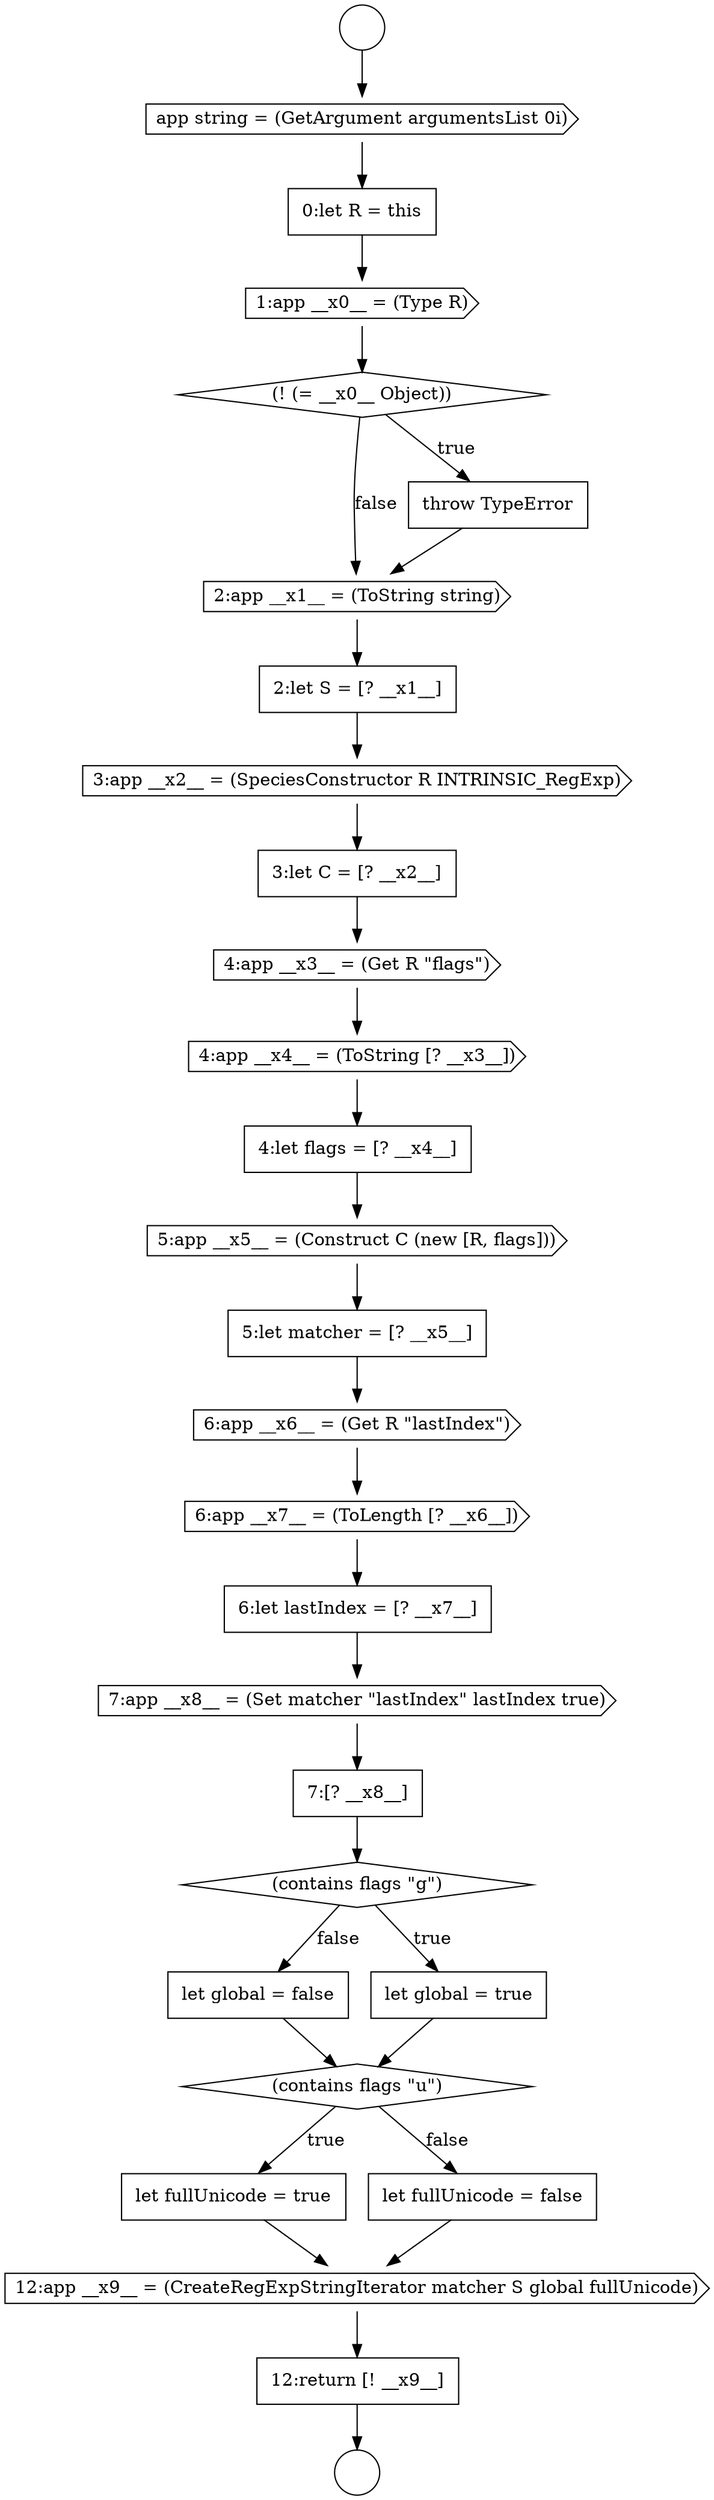 digraph {
  node15222 [shape=none, margin=0, label=<<font color="black">
    <table border="0" cellborder="1" cellspacing="0" cellpadding="10">
      <tr><td align="left">5:let matcher = [? __x5__]</td></tr>
    </table>
  </font>> color="black" fillcolor="white" style=filled]
  node15214 [shape=cds, label=<<font color="black">2:app __x1__ = (ToString string)</font>> color="black" fillcolor="white" style=filled]
  node15225 [shape=none, margin=0, label=<<font color="black">
    <table border="0" cellborder="1" cellspacing="0" cellpadding="10">
      <tr><td align="left">6:let lastIndex = [? __x7__]</td></tr>
    </table>
  </font>> color="black" fillcolor="white" style=filled]
  node15221 [shape=cds, label=<<font color="black">5:app __x5__ = (Construct C (new [R, flags]))</font>> color="black" fillcolor="white" style=filled]
  node15211 [shape=cds, label=<<font color="black">1:app __x0__ = (Type R)</font>> color="black" fillcolor="white" style=filled]
  node15215 [shape=none, margin=0, label=<<font color="black">
    <table border="0" cellborder="1" cellspacing="0" cellpadding="10">
      <tr><td align="left">2:let S = [? __x1__]</td></tr>
    </table>
  </font>> color="black" fillcolor="white" style=filled]
  node15226 [shape=cds, label=<<font color="black">7:app __x8__ = (Set matcher &quot;lastIndex&quot; lastIndex true)</font>> color="black" fillcolor="white" style=filled]
  node15224 [shape=cds, label=<<font color="black">6:app __x7__ = (ToLength [? __x6__])</font>> color="black" fillcolor="white" style=filled]
  node15212 [shape=diamond, label=<<font color="black">(! (= __x0__ Object))</font>> color="black" fillcolor="white" style=filled]
  node15227 [shape=none, margin=0, label=<<font color="black">
    <table border="0" cellborder="1" cellspacing="0" cellpadding="10">
      <tr><td align="left">7:[? __x8__]</td></tr>
    </table>
  </font>> color="black" fillcolor="white" style=filled]
  node15220 [shape=none, margin=0, label=<<font color="black">
    <table border="0" cellborder="1" cellspacing="0" cellpadding="10">
      <tr><td align="left">4:let flags = [? __x4__]</td></tr>
    </table>
  </font>> color="black" fillcolor="white" style=filled]
  node15208 [shape=circle label=" " color="black" fillcolor="white" style=filled]
  node15223 [shape=cds, label=<<font color="black">6:app __x6__ = (Get R &quot;lastIndex&quot;)</font>> color="black" fillcolor="white" style=filled]
  node15228 [shape=diamond, label=<<font color="black">(contains flags &quot;g&quot;)</font>> color="black" fillcolor="white" style=filled]
  node15218 [shape=cds, label=<<font color="black">4:app __x3__ = (Get R &quot;flags&quot;)</font>> color="black" fillcolor="white" style=filled]
  node15230 [shape=none, margin=0, label=<<font color="black">
    <table border="0" cellborder="1" cellspacing="0" cellpadding="10">
      <tr><td align="left">let global = false</td></tr>
    </table>
  </font>> color="black" fillcolor="white" style=filled]
  node15213 [shape=none, margin=0, label=<<font color="black">
    <table border="0" cellborder="1" cellspacing="0" cellpadding="10">
      <tr><td align="left">throw TypeError</td></tr>
    </table>
  </font>> color="black" fillcolor="white" style=filled]
  node15209 [shape=cds, label=<<font color="black">app string = (GetArgument argumentsList 0i)</font>> color="black" fillcolor="white" style=filled]
  node15219 [shape=cds, label=<<font color="black">4:app __x4__ = (ToString [? __x3__])</font>> color="black" fillcolor="white" style=filled]
  node15217 [shape=none, margin=0, label=<<font color="black">
    <table border="0" cellborder="1" cellspacing="0" cellpadding="10">
      <tr><td align="left">3:let C = [? __x2__]</td></tr>
    </table>
  </font>> color="black" fillcolor="white" style=filled]
  node15207 [shape=circle label=" " color="black" fillcolor="white" style=filled]
  node15229 [shape=none, margin=0, label=<<font color="black">
    <table border="0" cellborder="1" cellspacing="0" cellpadding="10">
      <tr><td align="left">let global = true</td></tr>
    </table>
  </font>> color="black" fillcolor="white" style=filled]
  node15231 [shape=diamond, label=<<font color="black">(contains flags &quot;u&quot;)</font>> color="black" fillcolor="white" style=filled]
  node15210 [shape=none, margin=0, label=<<font color="black">
    <table border="0" cellborder="1" cellspacing="0" cellpadding="10">
      <tr><td align="left">0:let R = this</td></tr>
    </table>
  </font>> color="black" fillcolor="white" style=filled]
  node15235 [shape=none, margin=0, label=<<font color="black">
    <table border="0" cellborder="1" cellspacing="0" cellpadding="10">
      <tr><td align="left">12:return [! __x9__]</td></tr>
    </table>
  </font>> color="black" fillcolor="white" style=filled]
  node15234 [shape=cds, label=<<font color="black">12:app __x9__ = (CreateRegExpStringIterator matcher S global fullUnicode)</font>> color="black" fillcolor="white" style=filled]
  node15232 [shape=none, margin=0, label=<<font color="black">
    <table border="0" cellborder="1" cellspacing="0" cellpadding="10">
      <tr><td align="left">let fullUnicode = true</td></tr>
    </table>
  </font>> color="black" fillcolor="white" style=filled]
  node15233 [shape=none, margin=0, label=<<font color="black">
    <table border="0" cellborder="1" cellspacing="0" cellpadding="10">
      <tr><td align="left">let fullUnicode = false</td></tr>
    </table>
  </font>> color="black" fillcolor="white" style=filled]
  node15216 [shape=cds, label=<<font color="black">3:app __x2__ = (SpeciesConstructor R INTRINSIC_RegExp)</font>> color="black" fillcolor="white" style=filled]
  node15211 -> node15212 [ color="black"]
  node15217 -> node15218 [ color="black"]
  node15210 -> node15211 [ color="black"]
  node15209 -> node15210 [ color="black"]
  node15225 -> node15226 [ color="black"]
  node15207 -> node15209 [ color="black"]
  node15221 -> node15222 [ color="black"]
  node15223 -> node15224 [ color="black"]
  node15218 -> node15219 [ color="black"]
  node15227 -> node15228 [ color="black"]
  node15232 -> node15234 [ color="black"]
  node15234 -> node15235 [ color="black"]
  node15222 -> node15223 [ color="black"]
  node15215 -> node15216 [ color="black"]
  node15220 -> node15221 [ color="black"]
  node15230 -> node15231 [ color="black"]
  node15228 -> node15229 [label=<<font color="black">true</font>> color="black"]
  node15228 -> node15230 [label=<<font color="black">false</font>> color="black"]
  node15212 -> node15213 [label=<<font color="black">true</font>> color="black"]
  node15212 -> node15214 [label=<<font color="black">false</font>> color="black"]
  node15224 -> node15225 [ color="black"]
  node15226 -> node15227 [ color="black"]
  node15233 -> node15234 [ color="black"]
  node15231 -> node15232 [label=<<font color="black">true</font>> color="black"]
  node15231 -> node15233 [label=<<font color="black">false</font>> color="black"]
  node15219 -> node15220 [ color="black"]
  node15214 -> node15215 [ color="black"]
  node15213 -> node15214 [ color="black"]
  node15229 -> node15231 [ color="black"]
  node15216 -> node15217 [ color="black"]
  node15235 -> node15208 [ color="black"]
}
